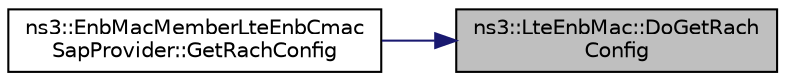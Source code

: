 digraph "ns3::LteEnbMac::DoGetRachConfig"
{
 // LATEX_PDF_SIZE
  edge [fontname="Helvetica",fontsize="10",labelfontname="Helvetica",labelfontsize="10"];
  node [fontname="Helvetica",fontsize="10",shape=record];
  rankdir="RL";
  Node1 [label="ns3::LteEnbMac::DoGetRach\lConfig",height=0.2,width=0.4,color="black", fillcolor="grey75", style="filled", fontcolor="black",tooltip="Get RACH configuration function."];
  Node1 -> Node2 [dir="back",color="midnightblue",fontsize="10",style="solid",fontname="Helvetica"];
  Node2 [label="ns3::EnbMacMemberLteEnbCmac\lSapProvider::GetRachConfig",height=0.2,width=0.4,color="black", fillcolor="white", style="filled",URL="$classns3_1_1_enb_mac_member_lte_enb_cmac_sap_provider.html#aa25de81faa19d41090ce34837d09c5de",tooltip=" "];
}
